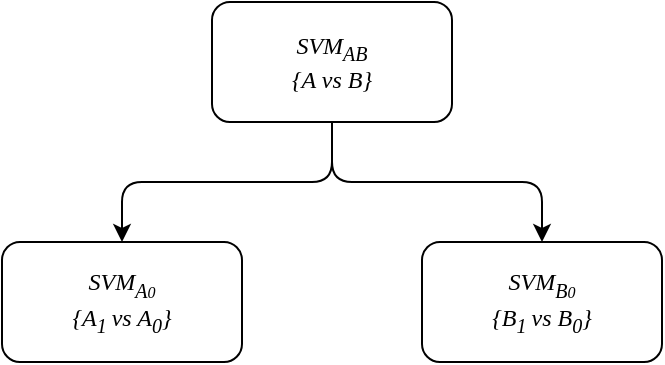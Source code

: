 <mxfile>
    <diagram id="F7ulRKgjgNDQQFNuWUBc" name="Page-1">
        <mxGraphModel dx="311" dy="382" grid="1" gridSize="10" guides="1" tooltips="1" connect="1" arrows="1" fold="1" page="1" pageScale="1" pageWidth="850" pageHeight="1100" math="0" shadow="0">
            <root>
                <mxCell id="0"/>
                <mxCell id="1" parent="0"/>
                <mxCell id="5" style="edgeStyle=none;html=1;exitX=0.5;exitY=1;exitDx=0;exitDy=0;entryX=0.5;entryY=0;entryDx=0;entryDy=0;" parent="1" source="2" edge="1">
                    <mxGeometry relative="1" as="geometry">
                        <mxPoint x="320" y="200.0" as="targetPoint"/>
                        <Array as="points">
                            <mxPoint x="425" y="170"/>
                            <mxPoint x="320" y="170"/>
                        </Array>
                    </mxGeometry>
                </mxCell>
                <mxCell id="6" style="edgeStyle=none;html=1;exitX=0.5;exitY=1;exitDx=0;exitDy=0;entryX=0.5;entryY=0;entryDx=0;entryDy=0;" parent="1" source="2" edge="1">
                    <mxGeometry relative="1" as="geometry">
                        <mxPoint x="530" y="200.0" as="targetPoint"/>
                        <Array as="points">
                            <mxPoint x="425" y="170"/>
                            <mxPoint x="530" y="170"/>
                        </Array>
                    </mxGeometry>
                </mxCell>
                <mxCell id="2" value="&lt;i&gt;&lt;font face=&quot;Georgia&quot;&gt;SVM&lt;sub&gt;AB&lt;/sub&gt;&lt;br&gt;{A vs B}&lt;br&gt;&lt;/font&gt;&lt;/i&gt;" style="rounded=1;whiteSpace=wrap;html=1;" parent="1" vertex="1">
                    <mxGeometry x="365" y="80" width="120" height="60" as="geometry"/>
                </mxCell>
                <mxCell id="22" value="&lt;font face=&quot;Georgia&quot;&gt;&lt;i&gt;SVM&lt;sub&gt;A&lt;span style=&quot;font-size: 8px&quot;&gt;0&lt;br&gt;&lt;/span&gt;&lt;/sub&gt;&lt;/i&gt;&lt;/font&gt;&lt;font face=&quot;Georgia&quot;&gt;&lt;i&gt;{A&lt;sub&gt;1&amp;nbsp;&lt;/sub&gt;vs A&lt;sub&gt;0&lt;/sub&gt;}&lt;/i&gt;&lt;br&gt;&lt;/font&gt;" style="rounded=1;whiteSpace=wrap;html=1;" parent="1" vertex="1">
                    <mxGeometry x="260" y="200" width="120" height="60" as="geometry"/>
                </mxCell>
                <mxCell id="25" value="&lt;font face=&quot;Georgia&quot;&gt;&lt;i&gt;SVM&lt;sub&gt;B&lt;span style=&quot;font-size: 8px&quot;&gt;0&lt;br&gt;&lt;/span&gt;&lt;/sub&gt;&lt;/i&gt;&lt;/font&gt;&lt;font face=&quot;Georgia&quot;&gt;&lt;i&gt;{B&lt;sub&gt;1&amp;nbsp;&lt;/sub&gt;vs B&lt;sub&gt;0&lt;/sub&gt;}&lt;/i&gt;&lt;/font&gt;&lt;i&gt;&lt;font face=&quot;Georgia&quot;&gt;&lt;br&gt;&lt;/font&gt;&lt;/i&gt;" style="rounded=1;whiteSpace=wrap;html=1;" parent="1" vertex="1">
                    <mxGeometry x="470" y="200" width="120" height="60" as="geometry"/>
                </mxCell>
            </root>
        </mxGraphModel>
    </diagram>
</mxfile>